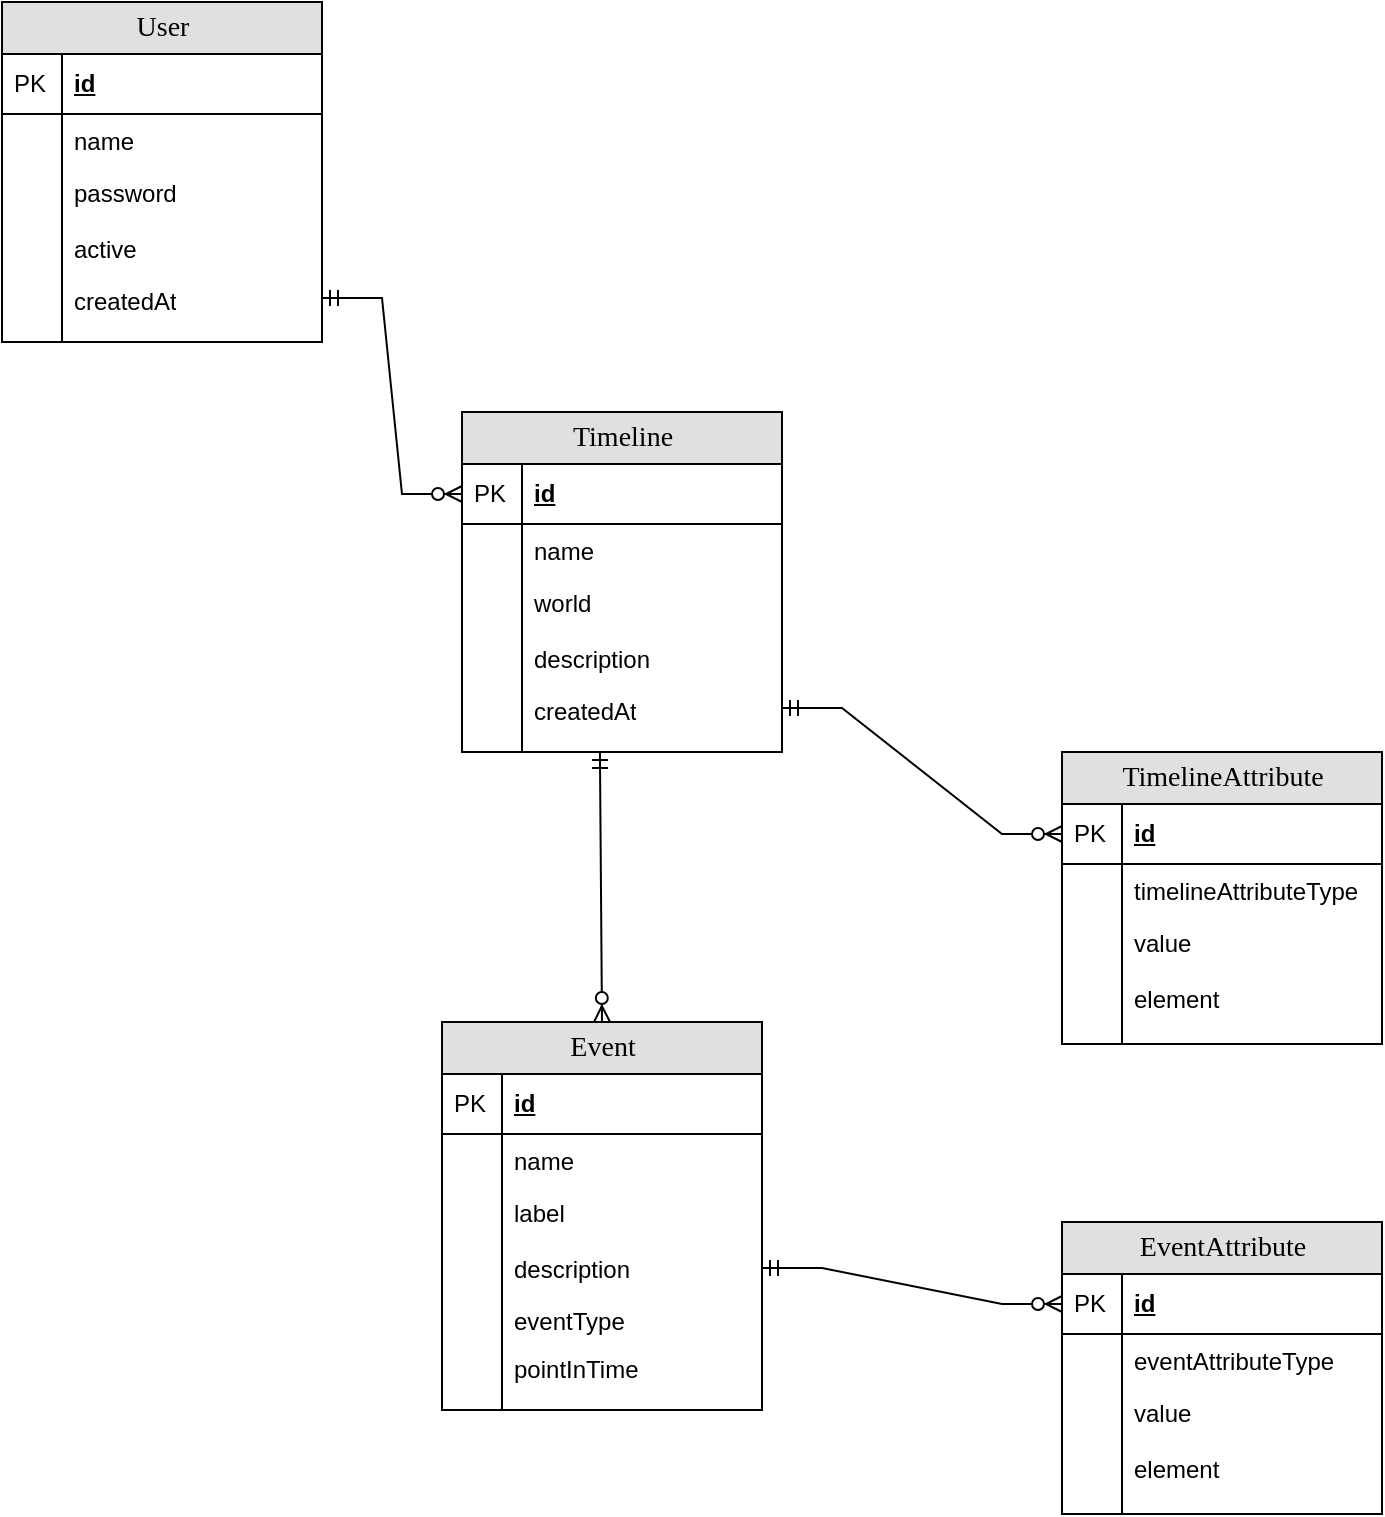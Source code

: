 <mxfile version="20.4.0" type="github">
  <diagram name="Page-1" id="e56a1550-8fbb-45ad-956c-1786394a9013">
    <mxGraphModel dx="705" dy="544" grid="1" gridSize="10" guides="1" tooltips="1" connect="1" arrows="1" fold="1" page="1" pageScale="1" pageWidth="1100" pageHeight="850" background="none" math="0" shadow="0">
      <root>
        <mxCell id="0" />
        <mxCell id="1" parent="0" />
        <mxCell id="2e49270ec7c68f3f-80" value="User" style="swimlane;html=1;fontStyle=0;childLayout=stackLayout;horizontal=1;startSize=26;fillColor=#e0e0e0;horizontalStack=0;resizeParent=1;resizeLast=0;collapsible=1;marginBottom=0;swimlaneFillColor=#ffffff;align=center;rounded=0;shadow=0;comic=0;labelBackgroundColor=none;strokeWidth=1;fontFamily=Verdana;fontSize=14" parent="1" vertex="1">
          <mxGeometry x="100" y="50" width="160" height="170" as="geometry" />
        </mxCell>
        <mxCell id="2e49270ec7c68f3f-81" value="id" style="shape=partialRectangle;top=0;left=0;right=0;bottom=1;html=1;align=left;verticalAlign=middle;fillColor=none;spacingLeft=34;spacingRight=4;whiteSpace=wrap;overflow=hidden;rotatable=0;points=[[0,0.5],[1,0.5]];portConstraint=eastwest;dropTarget=0;fontStyle=5;" parent="2e49270ec7c68f3f-80" vertex="1">
          <mxGeometry y="26" width="160" height="30" as="geometry" />
        </mxCell>
        <mxCell id="2e49270ec7c68f3f-82" value="PK" style="shape=partialRectangle;top=0;left=0;bottom=0;html=1;fillColor=none;align=left;verticalAlign=middle;spacingLeft=4;spacingRight=4;whiteSpace=wrap;overflow=hidden;rotatable=0;points=[];portConstraint=eastwest;part=1;" parent="2e49270ec7c68f3f-81" vertex="1" connectable="0">
          <mxGeometry width="30" height="30" as="geometry" />
        </mxCell>
        <mxCell id="2e49270ec7c68f3f-83" value="name" style="shape=partialRectangle;top=0;left=0;right=0;bottom=0;html=1;align=left;verticalAlign=top;fillColor=none;spacingLeft=34;spacingRight=4;whiteSpace=wrap;overflow=hidden;rotatable=0;points=[[0,0.5],[1,0.5]];portConstraint=eastwest;dropTarget=0;" parent="2e49270ec7c68f3f-80" vertex="1">
          <mxGeometry y="56" width="160" height="26" as="geometry" />
        </mxCell>
        <mxCell id="2e49270ec7c68f3f-84" value="" style="shape=partialRectangle;top=0;left=0;bottom=0;html=1;fillColor=none;align=left;verticalAlign=top;spacingLeft=4;spacingRight=4;whiteSpace=wrap;overflow=hidden;rotatable=0;points=[];portConstraint=eastwest;part=1;" parent="2e49270ec7c68f3f-83" vertex="1" connectable="0">
          <mxGeometry width="30" height="26" as="geometry" />
        </mxCell>
        <mxCell id="2e49270ec7c68f3f-85" value="password" style="shape=partialRectangle;top=0;left=0;right=0;bottom=0;html=1;align=left;verticalAlign=top;fillColor=none;spacingLeft=34;spacingRight=4;whiteSpace=wrap;overflow=hidden;rotatable=0;points=[[0,0.5],[1,0.5]];portConstraint=eastwest;dropTarget=0;" parent="2e49270ec7c68f3f-80" vertex="1">
          <mxGeometry y="82" width="160" height="28" as="geometry" />
        </mxCell>
        <mxCell id="2e49270ec7c68f3f-86" value="" style="shape=partialRectangle;top=0;left=0;bottom=0;html=1;fillColor=none;align=left;verticalAlign=top;spacingLeft=4;spacingRight=4;whiteSpace=wrap;overflow=hidden;rotatable=0;points=[];portConstraint=eastwest;part=1;" parent="2e49270ec7c68f3f-85" vertex="1" connectable="0">
          <mxGeometry width="30" height="28" as="geometry" />
        </mxCell>
        <mxCell id="2e49270ec7c68f3f-87" value="active" style="shape=partialRectangle;top=0;left=0;right=0;bottom=0;html=1;align=left;verticalAlign=top;fillColor=none;spacingLeft=34;spacingRight=4;whiteSpace=wrap;overflow=hidden;rotatable=0;points=[[0,0.5],[1,0.5]];portConstraint=eastwest;dropTarget=0;" parent="2e49270ec7c68f3f-80" vertex="1">
          <mxGeometry y="110" width="160" height="26" as="geometry" />
        </mxCell>
        <mxCell id="2e49270ec7c68f3f-88" value="" style="shape=partialRectangle;top=0;left=0;bottom=0;html=1;fillColor=none;align=left;verticalAlign=top;spacingLeft=4;spacingRight=4;whiteSpace=wrap;overflow=hidden;rotatable=0;points=[];portConstraint=eastwest;part=1;" parent="2e49270ec7c68f3f-87" vertex="1" connectable="0">
          <mxGeometry width="30" height="26" as="geometry" />
        </mxCell>
        <mxCell id="2e49270ec7c68f3f-89" value="createdAt&lt;br&gt;" style="shape=partialRectangle;top=0;left=0;right=0;bottom=0;html=1;align=left;verticalAlign=top;fillColor=none;spacingLeft=34;spacingRight=4;whiteSpace=wrap;overflow=hidden;rotatable=0;points=[[0,0.5],[1,0.5]];portConstraint=eastwest;dropTarget=0;" parent="2e49270ec7c68f3f-80" vertex="1">
          <mxGeometry y="136" width="160" height="24" as="geometry" />
        </mxCell>
        <mxCell id="2e49270ec7c68f3f-90" value="" style="shape=partialRectangle;top=0;left=0;bottom=0;html=1;fillColor=none;align=left;verticalAlign=top;spacingLeft=4;spacingRight=4;whiteSpace=wrap;overflow=hidden;rotatable=0;points=[];portConstraint=eastwest;part=1;" parent="2e49270ec7c68f3f-89" vertex="1" connectable="0">
          <mxGeometry width="30" height="24" as="geometry" />
        </mxCell>
        <mxCell id="VOVIAHvh8f2o5V6ha7ZV-23" value="" style="shape=partialRectangle;top=0;left=0;right=0;bottom=0;html=1;align=left;verticalAlign=top;fillColor=none;spacingLeft=34;spacingRight=4;whiteSpace=wrap;overflow=hidden;rotatable=0;points=[[0,0.5],[1,0.5]];portConstraint=eastwest;dropTarget=0;" vertex="1" parent="2e49270ec7c68f3f-80">
          <mxGeometry y="160" width="160" height="10" as="geometry" />
        </mxCell>
        <mxCell id="VOVIAHvh8f2o5V6ha7ZV-24" value="" style="shape=partialRectangle;top=0;left=0;bottom=0;html=1;fillColor=none;align=left;verticalAlign=top;spacingLeft=4;spacingRight=4;whiteSpace=wrap;overflow=hidden;rotatable=0;points=[];portConstraint=eastwest;part=1;" vertex="1" connectable="0" parent="VOVIAHvh8f2o5V6ha7ZV-23">
          <mxGeometry width="30" height="10" as="geometry" />
        </mxCell>
        <mxCell id="VOVIAHvh8f2o5V6ha7ZV-25" value="Timeline" style="swimlane;html=1;fontStyle=0;childLayout=stackLayout;horizontal=1;startSize=26;fillColor=#e0e0e0;horizontalStack=0;resizeParent=1;resizeLast=0;collapsible=1;marginBottom=0;swimlaneFillColor=#ffffff;align=center;rounded=0;shadow=0;comic=0;labelBackgroundColor=none;strokeWidth=1;fontFamily=Verdana;fontSize=14" vertex="1" parent="1">
          <mxGeometry x="330" y="255" width="160" height="170" as="geometry" />
        </mxCell>
        <mxCell id="VOVIAHvh8f2o5V6ha7ZV-26" value="id" style="shape=partialRectangle;top=0;left=0;right=0;bottom=1;html=1;align=left;verticalAlign=middle;fillColor=none;spacingLeft=34;spacingRight=4;whiteSpace=wrap;overflow=hidden;rotatable=0;points=[[0,0.5],[1,0.5]];portConstraint=eastwest;dropTarget=0;fontStyle=5;" vertex="1" parent="VOVIAHvh8f2o5V6ha7ZV-25">
          <mxGeometry y="26" width="160" height="30" as="geometry" />
        </mxCell>
        <mxCell id="VOVIAHvh8f2o5V6ha7ZV-27" value="PK" style="shape=partialRectangle;top=0;left=0;bottom=0;html=1;fillColor=none;align=left;verticalAlign=middle;spacingLeft=4;spacingRight=4;whiteSpace=wrap;overflow=hidden;rotatable=0;points=[];portConstraint=eastwest;part=1;" vertex="1" connectable="0" parent="VOVIAHvh8f2o5V6ha7ZV-26">
          <mxGeometry width="30" height="30" as="geometry" />
        </mxCell>
        <mxCell id="VOVIAHvh8f2o5V6ha7ZV-28" value="name" style="shape=partialRectangle;top=0;left=0;right=0;bottom=0;html=1;align=left;verticalAlign=top;fillColor=none;spacingLeft=34;spacingRight=4;whiteSpace=wrap;overflow=hidden;rotatable=0;points=[[0,0.5],[1,0.5]];portConstraint=eastwest;dropTarget=0;" vertex="1" parent="VOVIAHvh8f2o5V6ha7ZV-25">
          <mxGeometry y="56" width="160" height="26" as="geometry" />
        </mxCell>
        <mxCell id="VOVIAHvh8f2o5V6ha7ZV-29" value="" style="shape=partialRectangle;top=0;left=0;bottom=0;html=1;fillColor=none;align=left;verticalAlign=top;spacingLeft=4;spacingRight=4;whiteSpace=wrap;overflow=hidden;rotatable=0;points=[];portConstraint=eastwest;part=1;" vertex="1" connectable="0" parent="VOVIAHvh8f2o5V6ha7ZV-28">
          <mxGeometry width="30" height="26" as="geometry" />
        </mxCell>
        <mxCell id="VOVIAHvh8f2o5V6ha7ZV-30" value="world" style="shape=partialRectangle;top=0;left=0;right=0;bottom=0;html=1;align=left;verticalAlign=top;fillColor=none;spacingLeft=34;spacingRight=4;whiteSpace=wrap;overflow=hidden;rotatable=0;points=[[0,0.5],[1,0.5]];portConstraint=eastwest;dropTarget=0;" vertex="1" parent="VOVIAHvh8f2o5V6ha7ZV-25">
          <mxGeometry y="82" width="160" height="28" as="geometry" />
        </mxCell>
        <mxCell id="VOVIAHvh8f2o5V6ha7ZV-31" value="" style="shape=partialRectangle;top=0;left=0;bottom=0;html=1;fillColor=none;align=left;verticalAlign=top;spacingLeft=4;spacingRight=4;whiteSpace=wrap;overflow=hidden;rotatable=0;points=[];portConstraint=eastwest;part=1;" vertex="1" connectable="0" parent="VOVIAHvh8f2o5V6ha7ZV-30">
          <mxGeometry width="30" height="28" as="geometry" />
        </mxCell>
        <mxCell id="VOVIAHvh8f2o5V6ha7ZV-32" value="description" style="shape=partialRectangle;top=0;left=0;right=0;bottom=0;html=1;align=left;verticalAlign=top;fillColor=none;spacingLeft=34;spacingRight=4;whiteSpace=wrap;overflow=hidden;rotatable=0;points=[[0,0.5],[1,0.5]];portConstraint=eastwest;dropTarget=0;" vertex="1" parent="VOVIAHvh8f2o5V6ha7ZV-25">
          <mxGeometry y="110" width="160" height="26" as="geometry" />
        </mxCell>
        <mxCell id="VOVIAHvh8f2o5V6ha7ZV-33" value="" style="shape=partialRectangle;top=0;left=0;bottom=0;html=1;fillColor=none;align=left;verticalAlign=top;spacingLeft=4;spacingRight=4;whiteSpace=wrap;overflow=hidden;rotatable=0;points=[];portConstraint=eastwest;part=1;" vertex="1" connectable="0" parent="VOVIAHvh8f2o5V6ha7ZV-32">
          <mxGeometry width="30" height="26" as="geometry" />
        </mxCell>
        <mxCell id="VOVIAHvh8f2o5V6ha7ZV-34" value="createdAt&lt;br&gt;" style="shape=partialRectangle;top=0;left=0;right=0;bottom=0;html=1;align=left;verticalAlign=top;fillColor=none;spacingLeft=34;spacingRight=4;whiteSpace=wrap;overflow=hidden;rotatable=0;points=[[0,0.5],[1,0.5]];portConstraint=eastwest;dropTarget=0;" vertex="1" parent="VOVIAHvh8f2o5V6ha7ZV-25">
          <mxGeometry y="136" width="160" height="24" as="geometry" />
        </mxCell>
        <mxCell id="VOVIAHvh8f2o5V6ha7ZV-35" value="" style="shape=partialRectangle;top=0;left=0;bottom=0;html=1;fillColor=none;align=left;verticalAlign=top;spacingLeft=4;spacingRight=4;whiteSpace=wrap;overflow=hidden;rotatable=0;points=[];portConstraint=eastwest;part=1;" vertex="1" connectable="0" parent="VOVIAHvh8f2o5V6ha7ZV-34">
          <mxGeometry width="30" height="24" as="geometry" />
        </mxCell>
        <mxCell id="VOVIAHvh8f2o5V6ha7ZV-36" value="" style="shape=partialRectangle;top=0;left=0;right=0;bottom=0;html=1;align=left;verticalAlign=top;fillColor=none;spacingLeft=34;spacingRight=4;whiteSpace=wrap;overflow=hidden;rotatable=0;points=[[0,0.5],[1,0.5]];portConstraint=eastwest;dropTarget=0;" vertex="1" parent="VOVIAHvh8f2o5V6ha7ZV-25">
          <mxGeometry y="160" width="160" height="10" as="geometry" />
        </mxCell>
        <mxCell id="VOVIAHvh8f2o5V6ha7ZV-37" value="" style="shape=partialRectangle;top=0;left=0;bottom=0;html=1;fillColor=none;align=left;verticalAlign=top;spacingLeft=4;spacingRight=4;whiteSpace=wrap;overflow=hidden;rotatable=0;points=[];portConstraint=eastwest;part=1;" vertex="1" connectable="0" parent="VOVIAHvh8f2o5V6ha7ZV-36">
          <mxGeometry width="30" height="10" as="geometry" />
        </mxCell>
        <mxCell id="VOVIAHvh8f2o5V6ha7ZV-39" value="TimelineAttribute" style="swimlane;html=1;fontStyle=0;childLayout=stackLayout;horizontal=1;startSize=26;fillColor=#e0e0e0;horizontalStack=0;resizeParent=1;resizeLast=0;collapsible=1;marginBottom=0;swimlaneFillColor=#ffffff;align=center;rounded=0;shadow=0;comic=0;labelBackgroundColor=none;strokeWidth=1;fontFamily=Verdana;fontSize=14" vertex="1" parent="1">
          <mxGeometry x="630" y="425" width="160" height="146" as="geometry" />
        </mxCell>
        <mxCell id="VOVIAHvh8f2o5V6ha7ZV-40" value="id" style="shape=partialRectangle;top=0;left=0;right=0;bottom=1;html=1;align=left;verticalAlign=middle;fillColor=none;spacingLeft=34;spacingRight=4;whiteSpace=wrap;overflow=hidden;rotatable=0;points=[[0,0.5],[1,0.5]];portConstraint=eastwest;dropTarget=0;fontStyle=5;" vertex="1" parent="VOVIAHvh8f2o5V6ha7ZV-39">
          <mxGeometry y="26" width="160" height="30" as="geometry" />
        </mxCell>
        <mxCell id="VOVIAHvh8f2o5V6ha7ZV-41" value="PK" style="shape=partialRectangle;top=0;left=0;bottom=0;html=1;fillColor=none;align=left;verticalAlign=middle;spacingLeft=4;spacingRight=4;whiteSpace=wrap;overflow=hidden;rotatable=0;points=[];portConstraint=eastwest;part=1;" vertex="1" connectable="0" parent="VOVIAHvh8f2o5V6ha7ZV-40">
          <mxGeometry width="30" height="30" as="geometry" />
        </mxCell>
        <mxCell id="VOVIAHvh8f2o5V6ha7ZV-42" value="timelineAttributeType" style="shape=partialRectangle;top=0;left=0;right=0;bottom=0;html=1;align=left;verticalAlign=top;fillColor=none;spacingLeft=34;spacingRight=4;whiteSpace=wrap;overflow=hidden;rotatable=0;points=[[0,0.5],[1,0.5]];portConstraint=eastwest;dropTarget=0;" vertex="1" parent="VOVIAHvh8f2o5V6ha7ZV-39">
          <mxGeometry y="56" width="160" height="26" as="geometry" />
        </mxCell>
        <mxCell id="VOVIAHvh8f2o5V6ha7ZV-43" value="" style="shape=partialRectangle;top=0;left=0;bottom=0;html=1;fillColor=none;align=left;verticalAlign=top;spacingLeft=4;spacingRight=4;whiteSpace=wrap;overflow=hidden;rotatable=0;points=[];portConstraint=eastwest;part=1;" vertex="1" connectable="0" parent="VOVIAHvh8f2o5V6ha7ZV-42">
          <mxGeometry width="30" height="26" as="geometry" />
        </mxCell>
        <mxCell id="VOVIAHvh8f2o5V6ha7ZV-44" value="value" style="shape=partialRectangle;top=0;left=0;right=0;bottom=0;html=1;align=left;verticalAlign=top;fillColor=none;spacingLeft=34;spacingRight=4;whiteSpace=wrap;overflow=hidden;rotatable=0;points=[[0,0.5],[1,0.5]];portConstraint=eastwest;dropTarget=0;" vertex="1" parent="VOVIAHvh8f2o5V6ha7ZV-39">
          <mxGeometry y="82" width="160" height="28" as="geometry" />
        </mxCell>
        <mxCell id="VOVIAHvh8f2o5V6ha7ZV-45" value="" style="shape=partialRectangle;top=0;left=0;bottom=0;html=1;fillColor=none;align=left;verticalAlign=top;spacingLeft=4;spacingRight=4;whiteSpace=wrap;overflow=hidden;rotatable=0;points=[];portConstraint=eastwest;part=1;" vertex="1" connectable="0" parent="VOVIAHvh8f2o5V6ha7ZV-44">
          <mxGeometry width="30" height="28" as="geometry" />
        </mxCell>
        <mxCell id="VOVIAHvh8f2o5V6ha7ZV-88" value="element" style="shape=partialRectangle;top=0;left=0;right=0;bottom=0;html=1;align=left;verticalAlign=top;fillColor=none;spacingLeft=34;spacingRight=4;whiteSpace=wrap;overflow=hidden;rotatable=0;points=[[0,0.5],[1,0.5]];portConstraint=eastwest;dropTarget=0;" vertex="1" parent="VOVIAHvh8f2o5V6ha7ZV-39">
          <mxGeometry y="110" width="160" height="26" as="geometry" />
        </mxCell>
        <mxCell id="VOVIAHvh8f2o5V6ha7ZV-89" value="" style="shape=partialRectangle;top=0;left=0;bottom=0;html=1;fillColor=none;align=left;verticalAlign=top;spacingLeft=4;spacingRight=4;whiteSpace=wrap;overflow=hidden;rotatable=0;points=[];portConstraint=eastwest;part=1;" vertex="1" connectable="0" parent="VOVIAHvh8f2o5V6ha7ZV-88">
          <mxGeometry width="30" height="26" as="geometry" />
        </mxCell>
        <mxCell id="VOVIAHvh8f2o5V6ha7ZV-50" value="" style="shape=partialRectangle;top=0;left=0;right=0;bottom=0;html=1;align=left;verticalAlign=top;fillColor=none;spacingLeft=34;spacingRight=4;whiteSpace=wrap;overflow=hidden;rotatable=0;points=[[0,0.5],[1,0.5]];portConstraint=eastwest;dropTarget=0;" vertex="1" parent="VOVIAHvh8f2o5V6ha7ZV-39">
          <mxGeometry y="136" width="160" height="10" as="geometry" />
        </mxCell>
        <mxCell id="VOVIAHvh8f2o5V6ha7ZV-51" value="" style="shape=partialRectangle;top=0;left=0;bottom=0;html=1;fillColor=none;align=left;verticalAlign=top;spacingLeft=4;spacingRight=4;whiteSpace=wrap;overflow=hidden;rotatable=0;points=[];portConstraint=eastwest;part=1;" vertex="1" connectable="0" parent="VOVIAHvh8f2o5V6ha7ZV-50">
          <mxGeometry width="30" height="10" as="geometry" />
        </mxCell>
        <mxCell id="VOVIAHvh8f2o5V6ha7ZV-53" value="" style="edgeStyle=entityRelationEdgeStyle;fontSize=12;html=1;endArrow=ERzeroToMany;startArrow=ERmandOne;rounded=0;exitX=1;exitY=0.5;exitDx=0;exitDy=0;" edge="1" parent="1" source="VOVIAHvh8f2o5V6ha7ZV-34" target="VOVIAHvh8f2o5V6ha7ZV-40">
          <mxGeometry width="100" height="100" relative="1" as="geometry">
            <mxPoint x="280" y="520" as="sourcePoint" />
            <mxPoint x="380" y="420" as="targetPoint" />
          </mxGeometry>
        </mxCell>
        <mxCell id="VOVIAHvh8f2o5V6ha7ZV-54" value="" style="edgeStyle=entityRelationEdgeStyle;fontSize=12;html=1;endArrow=ERzeroToMany;startArrow=ERmandOne;rounded=0;entryX=0;entryY=0.5;entryDx=0;entryDy=0;" edge="1" parent="1" source="2e49270ec7c68f3f-89" target="VOVIAHvh8f2o5V6ha7ZV-26">
          <mxGeometry width="100" height="100" relative="1" as="geometry">
            <mxPoint x="250" y="250" as="sourcePoint" />
            <mxPoint x="360" y="325" as="targetPoint" />
          </mxGeometry>
        </mxCell>
        <mxCell id="VOVIAHvh8f2o5V6ha7ZV-56" value="Event" style="swimlane;html=1;fontStyle=0;childLayout=stackLayout;horizontal=1;startSize=26;fillColor=#e0e0e0;horizontalStack=0;resizeParent=1;resizeLast=0;collapsible=1;marginBottom=0;swimlaneFillColor=#ffffff;align=center;rounded=0;shadow=0;comic=0;labelBackgroundColor=none;strokeWidth=1;fontFamily=Verdana;fontSize=14" vertex="1" parent="1">
          <mxGeometry x="320" y="560" width="160" height="194" as="geometry" />
        </mxCell>
        <mxCell id="VOVIAHvh8f2o5V6ha7ZV-57" value="id" style="shape=partialRectangle;top=0;left=0;right=0;bottom=1;html=1;align=left;verticalAlign=middle;fillColor=none;spacingLeft=34;spacingRight=4;whiteSpace=wrap;overflow=hidden;rotatable=0;points=[[0,0.5],[1,0.5]];portConstraint=eastwest;dropTarget=0;fontStyle=5;" vertex="1" parent="VOVIAHvh8f2o5V6ha7ZV-56">
          <mxGeometry y="26" width="160" height="30" as="geometry" />
        </mxCell>
        <mxCell id="VOVIAHvh8f2o5V6ha7ZV-58" value="PK" style="shape=partialRectangle;top=0;left=0;bottom=0;html=1;fillColor=none;align=left;verticalAlign=middle;spacingLeft=4;spacingRight=4;whiteSpace=wrap;overflow=hidden;rotatable=0;points=[];portConstraint=eastwest;part=1;" vertex="1" connectable="0" parent="VOVIAHvh8f2o5V6ha7ZV-57">
          <mxGeometry width="30" height="30" as="geometry" />
        </mxCell>
        <mxCell id="VOVIAHvh8f2o5V6ha7ZV-59" value="name" style="shape=partialRectangle;top=0;left=0;right=0;bottom=0;html=1;align=left;verticalAlign=top;fillColor=none;spacingLeft=34;spacingRight=4;whiteSpace=wrap;overflow=hidden;rotatable=0;points=[[0,0.5],[1,0.5]];portConstraint=eastwest;dropTarget=0;" vertex="1" parent="VOVIAHvh8f2o5V6ha7ZV-56">
          <mxGeometry y="56" width="160" height="26" as="geometry" />
        </mxCell>
        <mxCell id="VOVIAHvh8f2o5V6ha7ZV-60" value="" style="shape=partialRectangle;top=0;left=0;bottom=0;html=1;fillColor=none;align=left;verticalAlign=top;spacingLeft=4;spacingRight=4;whiteSpace=wrap;overflow=hidden;rotatable=0;points=[];portConstraint=eastwest;part=1;" vertex="1" connectable="0" parent="VOVIAHvh8f2o5V6ha7ZV-59">
          <mxGeometry width="30" height="26" as="geometry" />
        </mxCell>
        <mxCell id="VOVIAHvh8f2o5V6ha7ZV-61" value="label" style="shape=partialRectangle;top=0;left=0;right=0;bottom=0;html=1;align=left;verticalAlign=top;fillColor=none;spacingLeft=34;spacingRight=4;whiteSpace=wrap;overflow=hidden;rotatable=0;points=[[0,0.5],[1,0.5]];portConstraint=eastwest;dropTarget=0;" vertex="1" parent="VOVIAHvh8f2o5V6ha7ZV-56">
          <mxGeometry y="82" width="160" height="28" as="geometry" />
        </mxCell>
        <mxCell id="VOVIAHvh8f2o5V6ha7ZV-62" value="" style="shape=partialRectangle;top=0;left=0;bottom=0;html=1;fillColor=none;align=left;verticalAlign=top;spacingLeft=4;spacingRight=4;whiteSpace=wrap;overflow=hidden;rotatable=0;points=[];portConstraint=eastwest;part=1;" vertex="1" connectable="0" parent="VOVIAHvh8f2o5V6ha7ZV-61">
          <mxGeometry width="30" height="28" as="geometry" />
        </mxCell>
        <mxCell id="VOVIAHvh8f2o5V6ha7ZV-63" value="description" style="shape=partialRectangle;top=0;left=0;right=0;bottom=0;html=1;align=left;verticalAlign=top;fillColor=none;spacingLeft=34;spacingRight=4;whiteSpace=wrap;overflow=hidden;rotatable=0;points=[[0,0.5],[1,0.5]];portConstraint=eastwest;dropTarget=0;" vertex="1" parent="VOVIAHvh8f2o5V6ha7ZV-56">
          <mxGeometry y="110" width="160" height="26" as="geometry" />
        </mxCell>
        <mxCell id="VOVIAHvh8f2o5V6ha7ZV-64" value="" style="shape=partialRectangle;top=0;left=0;bottom=0;html=1;fillColor=none;align=left;verticalAlign=top;spacingLeft=4;spacingRight=4;whiteSpace=wrap;overflow=hidden;rotatable=0;points=[];portConstraint=eastwest;part=1;" vertex="1" connectable="0" parent="VOVIAHvh8f2o5V6ha7ZV-63">
          <mxGeometry width="30" height="26" as="geometry" />
        </mxCell>
        <mxCell id="VOVIAHvh8f2o5V6ha7ZV-65" value="eventType" style="shape=partialRectangle;top=0;left=0;right=0;bottom=0;html=1;align=left;verticalAlign=top;fillColor=none;spacingLeft=34;spacingRight=4;whiteSpace=wrap;overflow=hidden;rotatable=0;points=[[0,0.5],[1,0.5]];portConstraint=eastwest;dropTarget=0;" vertex="1" parent="VOVIAHvh8f2o5V6ha7ZV-56">
          <mxGeometry y="136" width="160" height="24" as="geometry" />
        </mxCell>
        <mxCell id="VOVIAHvh8f2o5V6ha7ZV-66" value="" style="shape=partialRectangle;top=0;left=0;bottom=0;html=1;fillColor=none;align=left;verticalAlign=top;spacingLeft=4;spacingRight=4;whiteSpace=wrap;overflow=hidden;rotatable=0;points=[];portConstraint=eastwest;part=1;" vertex="1" connectable="0" parent="VOVIAHvh8f2o5V6ha7ZV-65">
          <mxGeometry width="30" height="24" as="geometry" />
        </mxCell>
        <mxCell id="VOVIAHvh8f2o5V6ha7ZV-74" value="pointInTime" style="shape=partialRectangle;top=0;left=0;right=0;bottom=0;html=1;align=left;verticalAlign=top;fillColor=none;spacingLeft=34;spacingRight=4;whiteSpace=wrap;overflow=hidden;rotatable=0;points=[[0,0.5],[1,0.5]];portConstraint=eastwest;dropTarget=0;" vertex="1" parent="VOVIAHvh8f2o5V6ha7ZV-56">
          <mxGeometry y="160" width="160" height="24" as="geometry" />
        </mxCell>
        <mxCell id="VOVIAHvh8f2o5V6ha7ZV-75" value="" style="shape=partialRectangle;top=0;left=0;bottom=0;html=1;fillColor=none;align=left;verticalAlign=top;spacingLeft=4;spacingRight=4;whiteSpace=wrap;overflow=hidden;rotatable=0;points=[];portConstraint=eastwest;part=1;" vertex="1" connectable="0" parent="VOVIAHvh8f2o5V6ha7ZV-74">
          <mxGeometry width="30" height="24" as="geometry" />
        </mxCell>
        <mxCell id="VOVIAHvh8f2o5V6ha7ZV-67" value="" style="shape=partialRectangle;top=0;left=0;right=0;bottom=0;html=1;align=left;verticalAlign=top;fillColor=none;spacingLeft=34;spacingRight=4;whiteSpace=wrap;overflow=hidden;rotatable=0;points=[[0,0.5],[1,0.5]];portConstraint=eastwest;dropTarget=0;" vertex="1" parent="VOVIAHvh8f2o5V6ha7ZV-56">
          <mxGeometry y="184" width="160" height="10" as="geometry" />
        </mxCell>
        <mxCell id="VOVIAHvh8f2o5V6ha7ZV-68" value="" style="shape=partialRectangle;top=0;left=0;bottom=0;html=1;fillColor=none;align=left;verticalAlign=top;spacingLeft=4;spacingRight=4;whiteSpace=wrap;overflow=hidden;rotatable=0;points=[];portConstraint=eastwest;part=1;" vertex="1" connectable="0" parent="VOVIAHvh8f2o5V6ha7ZV-67">
          <mxGeometry width="30" height="10" as="geometry" />
        </mxCell>
        <mxCell id="VOVIAHvh8f2o5V6ha7ZV-69" value="" style="fontSize=12;html=1;endArrow=ERzeroToMany;startArrow=ERmandOne;rounded=0;jumpStyle=arc;entryX=0.5;entryY=0;entryDx=0;entryDy=0;exitX=0.431;exitY=1;exitDx=0;exitDy=0;exitPerimeter=0;" edge="1" parent="1" source="VOVIAHvh8f2o5V6ha7ZV-36" target="VOVIAHvh8f2o5V6ha7ZV-56">
          <mxGeometry width="100" height="100" relative="1" as="geometry">
            <mxPoint x="400" y="460" as="sourcePoint" />
            <mxPoint x="320" y="610" as="targetPoint" />
          </mxGeometry>
        </mxCell>
        <mxCell id="VOVIAHvh8f2o5V6ha7ZV-76" value="EventAttribute" style="swimlane;html=1;fontStyle=0;childLayout=stackLayout;horizontal=1;startSize=26;fillColor=#e0e0e0;horizontalStack=0;resizeParent=1;resizeLast=0;collapsible=1;marginBottom=0;swimlaneFillColor=#ffffff;align=center;rounded=0;shadow=0;comic=0;labelBackgroundColor=none;strokeWidth=1;fontFamily=Verdana;fontSize=14" vertex="1" parent="1">
          <mxGeometry x="630" y="660" width="160" height="146" as="geometry" />
        </mxCell>
        <mxCell id="VOVIAHvh8f2o5V6ha7ZV-77" value="id" style="shape=partialRectangle;top=0;left=0;right=0;bottom=1;html=1;align=left;verticalAlign=middle;fillColor=none;spacingLeft=34;spacingRight=4;whiteSpace=wrap;overflow=hidden;rotatable=0;points=[[0,0.5],[1,0.5]];portConstraint=eastwest;dropTarget=0;fontStyle=5;" vertex="1" parent="VOVIAHvh8f2o5V6ha7ZV-76">
          <mxGeometry y="26" width="160" height="30" as="geometry" />
        </mxCell>
        <mxCell id="VOVIAHvh8f2o5V6ha7ZV-78" value="PK" style="shape=partialRectangle;top=0;left=0;bottom=0;html=1;fillColor=none;align=left;verticalAlign=middle;spacingLeft=4;spacingRight=4;whiteSpace=wrap;overflow=hidden;rotatable=0;points=[];portConstraint=eastwest;part=1;" vertex="1" connectable="0" parent="VOVIAHvh8f2o5V6ha7ZV-77">
          <mxGeometry width="30" height="30" as="geometry" />
        </mxCell>
        <mxCell id="VOVIAHvh8f2o5V6ha7ZV-79" value="eventAttributeType" style="shape=partialRectangle;top=0;left=0;right=0;bottom=0;html=1;align=left;verticalAlign=top;fillColor=none;spacingLeft=34;spacingRight=4;whiteSpace=wrap;overflow=hidden;rotatable=0;points=[[0,0.5],[1,0.5]];portConstraint=eastwest;dropTarget=0;" vertex="1" parent="VOVIAHvh8f2o5V6ha7ZV-76">
          <mxGeometry y="56" width="160" height="26" as="geometry" />
        </mxCell>
        <mxCell id="VOVIAHvh8f2o5V6ha7ZV-80" value="" style="shape=partialRectangle;top=0;left=0;bottom=0;html=1;fillColor=none;align=left;verticalAlign=top;spacingLeft=4;spacingRight=4;whiteSpace=wrap;overflow=hidden;rotatable=0;points=[];portConstraint=eastwest;part=1;" vertex="1" connectable="0" parent="VOVIAHvh8f2o5V6ha7ZV-79">
          <mxGeometry width="30" height="26" as="geometry" />
        </mxCell>
        <mxCell id="VOVIAHvh8f2o5V6ha7ZV-81" value="value" style="shape=partialRectangle;top=0;left=0;right=0;bottom=0;html=1;align=left;verticalAlign=top;fillColor=none;spacingLeft=34;spacingRight=4;whiteSpace=wrap;overflow=hidden;rotatable=0;points=[[0,0.5],[1,0.5]];portConstraint=eastwest;dropTarget=0;" vertex="1" parent="VOVIAHvh8f2o5V6ha7ZV-76">
          <mxGeometry y="82" width="160" height="28" as="geometry" />
        </mxCell>
        <mxCell id="VOVIAHvh8f2o5V6ha7ZV-82" value="" style="shape=partialRectangle;top=0;left=0;bottom=0;html=1;fillColor=none;align=left;verticalAlign=top;spacingLeft=4;spacingRight=4;whiteSpace=wrap;overflow=hidden;rotatable=0;points=[];portConstraint=eastwest;part=1;" vertex="1" connectable="0" parent="VOVIAHvh8f2o5V6ha7ZV-81">
          <mxGeometry width="30" height="28" as="geometry" />
        </mxCell>
        <mxCell id="VOVIAHvh8f2o5V6ha7ZV-86" value="element" style="shape=partialRectangle;top=0;left=0;right=0;bottom=0;html=1;align=left;verticalAlign=top;fillColor=none;spacingLeft=34;spacingRight=4;whiteSpace=wrap;overflow=hidden;rotatable=0;points=[[0,0.5],[1,0.5]];portConstraint=eastwest;dropTarget=0;" vertex="1" parent="VOVIAHvh8f2o5V6ha7ZV-76">
          <mxGeometry y="110" width="160" height="26" as="geometry" />
        </mxCell>
        <mxCell id="VOVIAHvh8f2o5V6ha7ZV-87" value="" style="shape=partialRectangle;top=0;left=0;bottom=0;html=1;fillColor=none;align=left;verticalAlign=top;spacingLeft=4;spacingRight=4;whiteSpace=wrap;overflow=hidden;rotatable=0;points=[];portConstraint=eastwest;part=1;" vertex="1" connectable="0" parent="VOVIAHvh8f2o5V6ha7ZV-86">
          <mxGeometry width="30" height="26" as="geometry" />
        </mxCell>
        <mxCell id="VOVIAHvh8f2o5V6ha7ZV-83" value="" style="shape=partialRectangle;top=0;left=0;right=0;bottom=0;html=1;align=left;verticalAlign=top;fillColor=none;spacingLeft=34;spacingRight=4;whiteSpace=wrap;overflow=hidden;rotatable=0;points=[[0,0.5],[1,0.5]];portConstraint=eastwest;dropTarget=0;" vertex="1" parent="VOVIAHvh8f2o5V6ha7ZV-76">
          <mxGeometry y="136" width="160" height="10" as="geometry" />
        </mxCell>
        <mxCell id="VOVIAHvh8f2o5V6ha7ZV-84" value="" style="shape=partialRectangle;top=0;left=0;bottom=0;html=1;fillColor=none;align=left;verticalAlign=top;spacingLeft=4;spacingRight=4;whiteSpace=wrap;overflow=hidden;rotatable=0;points=[];portConstraint=eastwest;part=1;" vertex="1" connectable="0" parent="VOVIAHvh8f2o5V6ha7ZV-83">
          <mxGeometry width="30" height="10" as="geometry" />
        </mxCell>
        <mxCell id="VOVIAHvh8f2o5V6ha7ZV-85" value="" style="edgeStyle=entityRelationEdgeStyle;fontSize=12;html=1;endArrow=ERzeroToMany;startArrow=ERmandOne;rounded=0;exitX=1;exitY=0.5;exitDx=0;exitDy=0;entryX=0;entryY=0.5;entryDx=0;entryDy=0;" edge="1" parent="1" source="VOVIAHvh8f2o5V6ha7ZV-63" target="VOVIAHvh8f2o5V6ha7ZV-77">
          <mxGeometry width="100" height="100" relative="1" as="geometry">
            <mxPoint x="500" y="413" as="sourcePoint" />
            <mxPoint x="600" y="760" as="targetPoint" />
          </mxGeometry>
        </mxCell>
      </root>
    </mxGraphModel>
  </diagram>
</mxfile>
